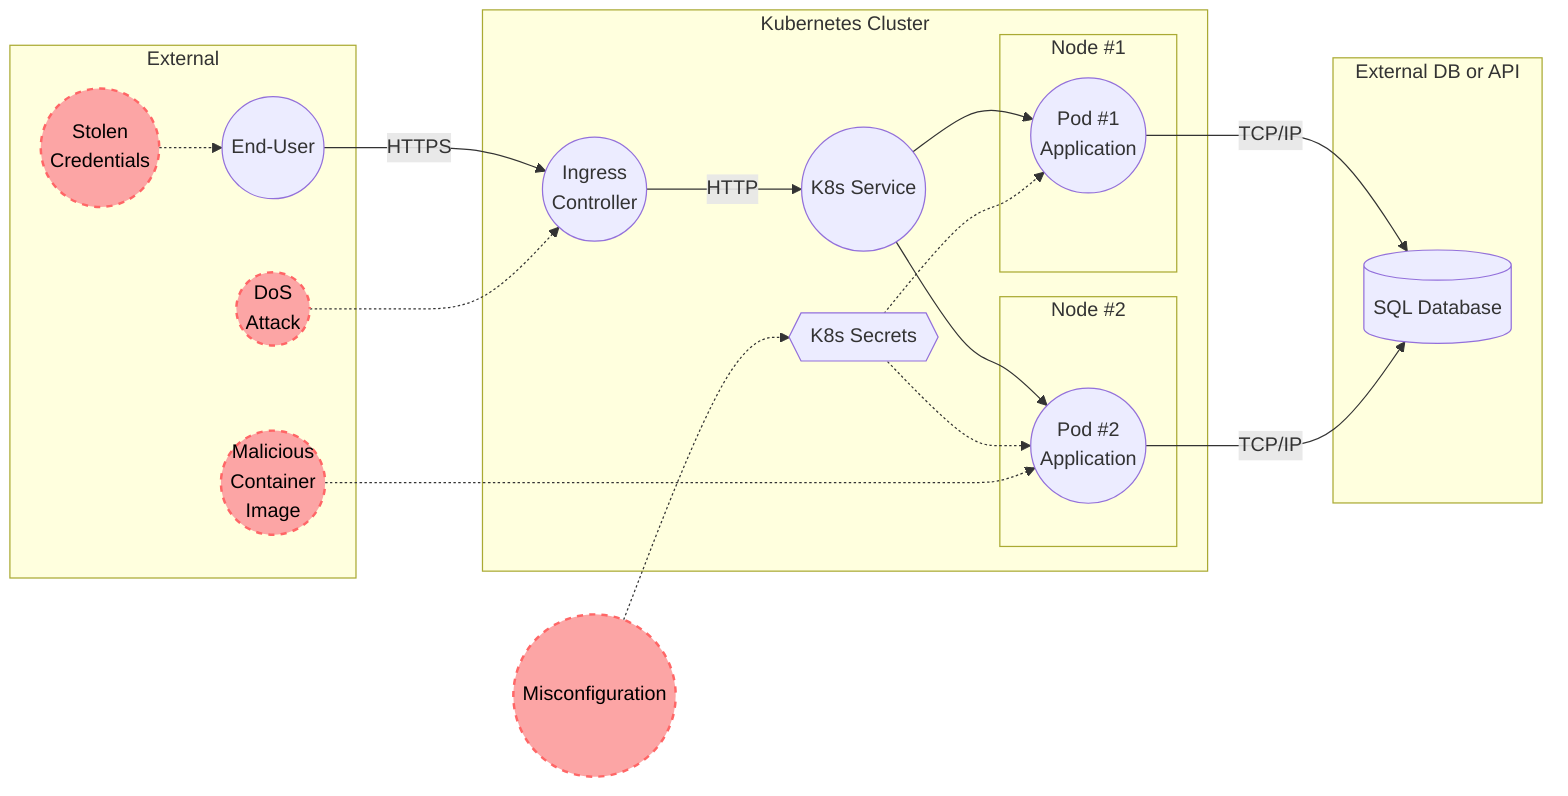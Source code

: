 graph LR;
%% Define custom styles
classDef threat fill:#fca5a5,stroke:#f66,stroke-width:2px,color:#000,stroke-dasharray:5,stroke-dashoffset:5

%% External
user((End-User))
threatCreds((Stolen<br/>Credentials))
threatDOS((DoS<br/>Attack))
threatMisconfig((Misconfiguration))
maliciousImage((Malicious<br/>Container<br/>Image))

subgraph external [External]
    user
    threatCreds
    threatDOS
    maliciousImage
end

subgraph cluster [Kubernetes Cluster]
    ingress((Ingress<br/>Controller))
    svc((K8s Service))
        
    subgraph node1 [Node #1]
        pod1((Pod #1<br/>Application))
    end
        
    subgraph node2 [Node #2]
        pod2((Pod #2<br/>Application))
    end
        
    secrets{{K8s Secrets}}
end

subgraph externalDB [External DB or API]
    db[(SQL Database)]
end

%% Link them up
user -->|HTTPS| ingress
ingress -->|HTTP| svc
svc --> pod1
svc --> pod2
pod1 -->|TCP/IP| db
pod2 -->|TCP/IP| db
secrets -.-> pod1
secrets -.-> pod2
    
%% Threat vectors as dashed lines
threatCreds-.-> user
threatDOS-.-> ingress
threatMisconfig-.-> secrets
maliciousImage-.-> pod2

class threatCreds,threatDOS,threatMisconfig,maliciousImage threat